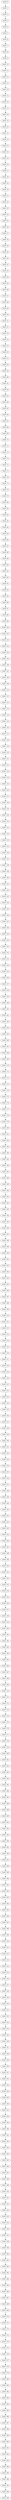digraph G {
test87_0->test87_1;
test87_1->test87_2;
test87_2->test87_3;
test87_3->test87_4;
test87_4->test87_5;
test87_5->test87_6;
test87_6->test87_7;
test87_7->test87_8;
test87_8->test87_9;
test87_9->test87_10;
test87_10->test87_11;
test87_11->test87_12;
test87_12->test87_13;
test87_13->test87_14;
test87_14->test87_15;
test87_15->test87_16;
test87_16->test87_17;
test87_17->test87_18;
test87_18->test87_19;
test87_19->test87_20;
test87_20->test87_21;
test87_21->test87_22;
test87_22->test87_23;
test87_23->test87_24;
test87_24->test87_25;
test87_25->test87_26;
test87_26->test87_27;
test87_27->test87_28;
test87_28->test87_29;
test87_29->test87_30;
test87_30->test87_31;
test87_31->test87_32;
test87_32->test87_33;
test87_33->test87_34;
test87_34->test87_35;
test87_35->test87_36;
test87_36->test87_37;
test87_37->test87_38;
test87_38->test87_39;
test87_39->test87_40;
test87_40->test87_41;
test87_41->test87_42;
test87_42->test87_43;
test87_43->test87_44;
test87_44->test87_45;
test87_45->test87_46;
test87_46->test87_47;
test87_47->test87_48;
test87_48->test87_49;
test87_49->test87_50;
test87_50->test87_51;
test87_51->test87_52;
test87_52->test87_53;
test87_53->test87_54;
test87_54->test87_55;
test87_55->test87_56;
test87_56->test87_57;
test87_57->test87_58;
test87_58->test87_59;
test87_59->test87_60;
test87_60->test87_61;
test87_61->test87_62;
test87_62->test87_63;
test87_63->test87_64;
test87_64->test87_65;
test87_65->test87_66;
test87_66->test87_67;
test87_67->test87_68;
test87_68->test87_69;
test87_69->test87_70;
test87_70->test87_71;
test87_71->test87_72;
test87_72->test87_73;
test87_73->test87_74;
test87_74->test87_75;
test87_75->test87_76;
test87_76->test87_77;
test87_77->test87_78;
test87_78->test87_79;
test87_79->test87_80;
test87_80->test87_81;
test87_81->test87_82;
test87_82->test87_83;
test87_83->test87_84;
test87_84->test87_85;
test87_85->test87_86;
test87_86->test87_87;
test87_87->test87_88;
test87_88->test87_89;
test87_89->test87_90;
test87_90->test87_91;
test87_91->test87_92;
test87_92->test87_93;
test87_93->test87_94;
test87_94->test87_95;
test87_95->test87_96;
test87_96->test87_97;
test87_97->test87_98;
test87_98->test87_99;
test87_99->test87_100;
test87_100->test87_101;
test87_101->test87_102;
test87_102->test87_103;
test87_103->test87_104;
test87_104->test87_105;
test87_105->test87_106;
test87_106->test87_107;
test87_107->test87_108;
test87_108->test87_109;
test87_109->test87_110;
test87_110->test87_111;
test87_111->test87_112;
test87_112->test87_113;
test87_113->test87_114;
test87_114->test87_115;
test87_115->test87_116;
test87_116->test87_117;
test87_117->test87_118;
test87_118->test87_119;
test87_119->test87_120;
test87_120->test87_121;
test87_121->test87_122;
test87_122->test87_123;
test87_123->test87_124;
test87_124->test87_125;
test87_125->test87_126;
test87_126->test87_127;
test87_127->test87_128;
test87_128->test87_129;
test87_129->test87_130;
test87_130->test87_131;
test87_131->test87_132;
test87_132->test87_133;
test87_133->test87_134;
test87_134->test87_135;
test87_135->test87_136;
test87_136->test87_137;
test87_137->test87_138;
test87_138->test87_139;
test87_139->test87_140;
test87_140->test87_141;
test87_141->test87_142;
test87_142->test87_143;
test87_143->test87_144;
test87_144->test87_145;
test87_145->test87_146;
test87_146->test87_147;
test87_147->test87_148;
test87_148->test87_149;
test87_149->test87_150;
test87_150->test87_151;
test87_151->test87_152;
test87_152->test87_153;
test87_153->test87_154;
test87_154->test87_155;
test87_155->test87_156;
test87_156->test87_157;
test87_157->test87_158;
test87_158->test87_159;
test87_159->test87_160;
test87_160->test87_161;
test87_161->test87_162;
test87_162->test87_163;
test87_163->test87_164;
test87_164->test87_165;
test87_165->test87_166;
test87_166->test87_167;
test87_167->test87_168;
test87_168->test87_169;
test87_169->test87_170;
test87_170->test87_171;
test87_171->test87_172;
test87_172->test87_173;
test87_173->test87_174;
test87_174->test87_175;
test87_175->test87_176;
test87_176->test87_177;
test87_177->test87_178;
test87_178->test87_179;
test87_179->test87_180;
test87_180->test87_181;
test87_181->test87_182;
test87_182->test87_183;
test87_183->test87_184;
test87_184->test87_185;
test87_185->test87_186;
test87_186->test87_187;
test87_187->test87_188;
test87_188->test87_189;
test87_189->test87_190;
test87_190->test87_191;
test87_191->test87_192;
test87_192->test87_193;
test87_193->test87_194;
test87_194->test87_195;
test87_195->test87_196;
test87_196->test87_197;
test87_197->test87_198;
test87_198->test87_199;
test87_199->test87_200;
test87_200->test87_201;
test87_201->test87_202;
test87_202->test87_203;
test87_203->test87_204;
test87_204->test87_205;
test87_205->test87_206;
test87_206->test87_207;
test87_207->test87_208;
test87_208->test87_209;
test87_209->test87_210;
test87_210->test87_211;
test87_211->test87_212;
test87_212->test87_213;
test87_213->test87_214;
test87_214->test87_215;
test87_215->test87_216;
test87_216->test87_217;
test87_217->test87_218;
test87_218->test87_219;
test87_219->test87_220;
test87_220->test87_221;
test87_221->test87_222;
test87_222->test87_223;
test87_223->test87_224;
test87_224->test87_225;
test87_225->test87_226;
test87_226->test87_227;
test87_227->test87_228;
test87_228->test87_229;
test87_229->test87_230;
test87_230->test87_231;
test87_231->test87_232;
test87_232->test87_233;
test87_233->test87_234;
test87_234->test87_235;
test87_235->test87_236;
test87_236->test87_237;
test87_237->test87_238;
test87_238->test87_239;
test87_239->test87_240;
test87_240->test87_241;
test87_241->test87_242;
test87_242->test87_243;
test87_243->test87_244;
test87_244->test87_245;
test87_245->test87_246;
test87_246->test87_247;
test87_247->test87_248;
test87_248->test87_249;
test87_249->test87_250;
test87_250->test87_251;
test87_251->test87_252;
test87_252->test87_253;
test87_253->test87_254;
test87_254->test87_255;
test87_255->test87_256;
test87_256->test87_257;
test87_257->test87_258;
test87_258->test87_259;
test87_259->test87_260;
test87_260->test87_261;
test87_261->test87_262;
test87_262->test87_263;
test87_263->test87_264;
test87_264->test87_265;
test87_265->test87_266;
test87_266->test87_267;
test87_267->test87_268;
test87_268->test87_269;
test87_269->test87_270;
test87_270->test87_271;
test87_271->test87_272;
test87_272->test87_273;
test87_273->test87_274;
test87_274->test87_275;
test87_275->test87_276;
test87_276->test87_277;
test87_277->test87_278;
test87_278->test87_279;
test87_279->test87_280;
test87_280->test87_281;
test87_281->test87_282;
test87_282->test87_283;
test87_283->test87_284;
test87_284->test87_285;
test87_285->test87_286;
test87_286->test87_287;
test87_287->test87_288;
test87_288->test87_289;
test87_289->test87_290;
test87_290->test87_291;
test87_291->test87_292;
test87_292->test87_293;
test87_293->test87_294;
test87_294->test87_295;
test87_295->test87_296;
test87_296->test87_297;
test87_297->test87_298;
test87_298->test87_299;
test87_299->test87_300;
test87_300->test87_301;
test87_301->test87_302;
test87_302->test87_303;
test87_303->test87_304;
test87_304->test87_305;
test87_305->test87_306;
test87_306->test87_307;
test87_307->test87_308;
test87_308->test87_309;
test87_309->test87_310;
test87_310->test87_311;
test87_311->test87_312;
test87_312->test87_313;
test87_313->test87_314;
test87_314->test87_315;
test87_315->test87_316;
test87_316->test87_317;
test87_317->test87_318;
test87_318->test87_319;
test87_319->test87_320;
test87_320->test87_321;
test87_321->test87_322;
test87_322->test87_323;
test87_323->test87_324;
test87_324->test87_325;
test87_325->test87_326;
test87_326->test87_327;
test87_327->test87_328;
test87_328->test87_329;
test87_329->test87_330;
test87_330->test87_331;
test87_331->test87_332;
test87_332->test87_333;
test87_333->test87_334;
test87_334->test87_335;
test87_335->test87_336;
test87_336->test87_337;
test87_337->test87_338;
test87_338->test87_339;
test87_339->test87_340;
test87_340->test87_341;
test87_341->test87_342;
test87_342->test87_343;
test87_343->test87_344;
test87_344->test87_345;
test87_345->test87_346;
test87_346->test87_347;
test87_347->test87_348;
test87_348->test87_349;
test87_349->test87_350;
test87_350->test87_351;
test87_351->test87_352;
test87_352->test87_353;
test87_353->test87_354;
test87_354->test87_355;
test87_355->test87_356;
test87_356->test87_357;
test87_357->test87_358;
test87_358->test87_359;
test87_359->test87_360;
test87_360->test87_361;
test87_361->test87_362;
test87_362->test87_363;
test87_363->test87_364;
test87_364->test87_365;
test87_365->test87_366;
test87_366->test87_367;
test87_367->test87_368;
test87_368->test87_369;
test87_369->test87_370;
test87_370->test87_371;
test87_371->test87_372;
test87_372->test87_373;
test87_373->test87_374;
test87_374->test87_375;
test87_375->test87_376;
test87_376->test87_377;
test87_377->test87_378;
test87_378->test87_379;
test87_379->test87_380;
test87_380->test87_381;
test87_381->test87_382;
test87_382->test87_383;
test87_383->test87_384;
test87_384->test87_385;
test87_385->test87_386;
test87_386->test87_387;
test87_387->test87_388;
test87_388->test87_389;
test87_389->test87_390;
test87_390->test87_391;
test87_391->test87_392;
test87_392->test87_393;
test87_393->test87_394;
test87_394->test87_395;
test87_395->test87_396;
test87_396->test87_397;
test87_397->test87_398;
test87_398->test87_399;

}

